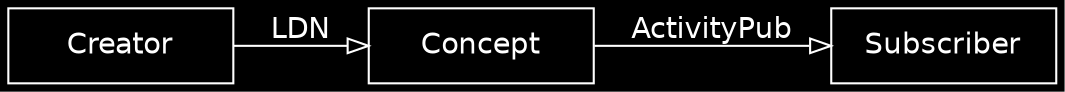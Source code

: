 digraph protocols {
    rankdir="LR"
    compound=true
	node[shape=box color=white fontcolor=white fontname=helvetica]
	graph [bgcolor="#000000" color=white fontcolor=white fontname=helvetica]
	edge[color=white fontcolor=white fontname=helvetica]
	edge[arrowhead=empty arrowtail=empty]
	splines=false

	creator[label="Creator" width=1.5]
    concept[label="Concept" width=1.5]
    subscriber[label="Subscriber" width=1.5]

	creator->concept[label="LDN"]
	concept->subscriber[label="ActivityPub"]
}